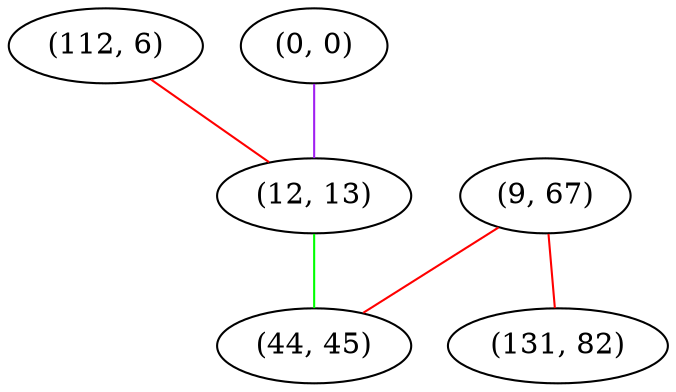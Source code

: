graph "" {
"(112, 6)";
"(0, 0)";
"(12, 13)";
"(9, 67)";
"(44, 45)";
"(131, 82)";
"(112, 6)" -- "(12, 13)"  [color=red, key=0, weight=1];
"(0, 0)" -- "(12, 13)"  [color=purple, key=0, weight=4];
"(12, 13)" -- "(44, 45)"  [color=green, key=0, weight=2];
"(9, 67)" -- "(44, 45)"  [color=red, key=0, weight=1];
"(9, 67)" -- "(131, 82)"  [color=red, key=0, weight=1];
}
